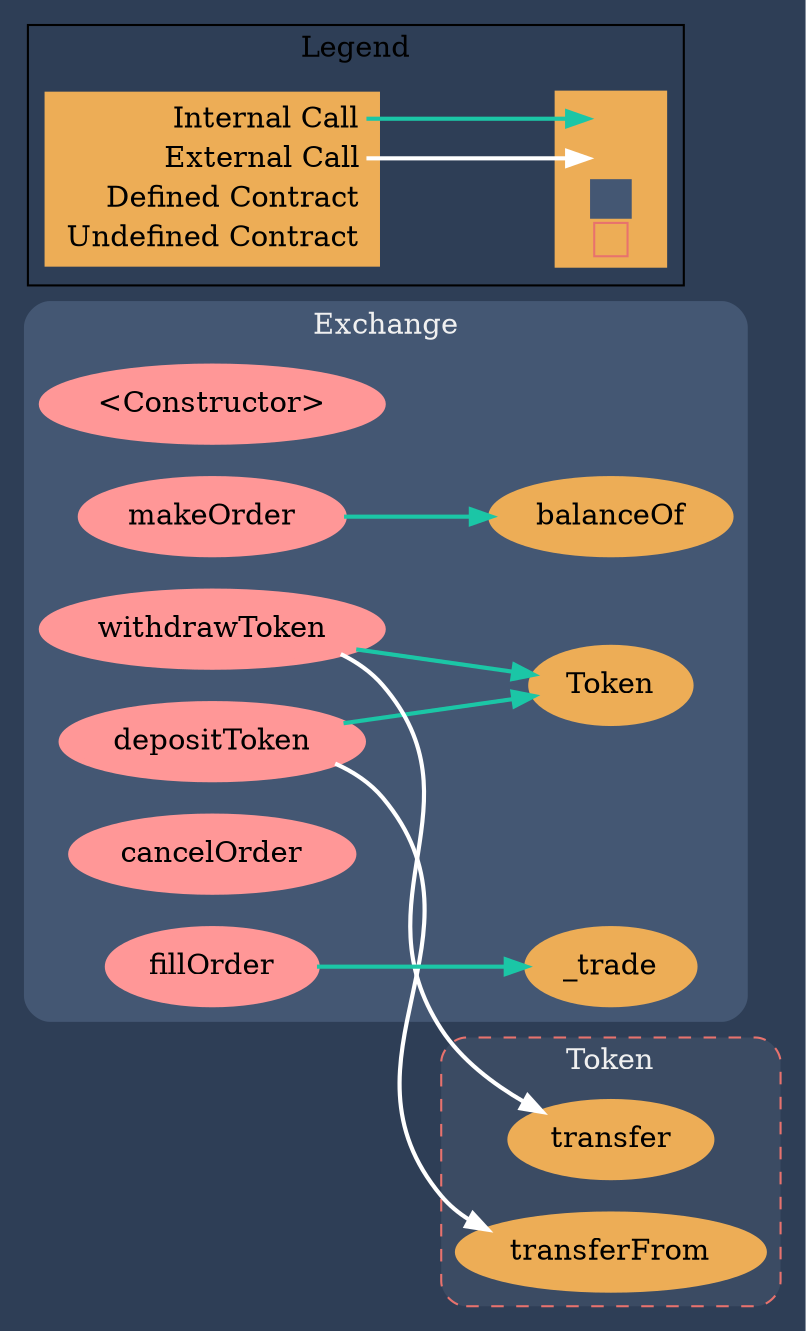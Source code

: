 digraph G {
  graph [ ratio = "auto", page = "100", compound =true, bgcolor = "#2e3e56" ];
  node [ style = "filled", fillcolor = "#edad56", color = "#edad56", penwidth =3 ];
  edge [ color = "#fcfcfc", penwidth =2, fontname = "helvetica Neue Ultra Light" ];
subgraph "clusterExchange" {
  graph [ label = "Exchange", color = "#445773", fontcolor = "#f0f0f0", style = "rounded", bgcolor = "#445773" ];
  "Exchange.<Constructor>" [ label = "<Constructor>", color = "#FF9797", fillcolor = "#FF9797" ];
  "Exchange.balanceOf" [ label = "balanceOf" ];
  "Exchange.depositToken" [ label = "depositToken", color = "#FF9797", fillcolor = "#FF9797" ];
  "Exchange.withdrawToken" [ label = "withdrawToken", color = "#FF9797", fillcolor = "#FF9797" ];
  "Exchange.makeOrder" [ label = "makeOrder", color = "#FF9797", fillcolor = "#FF9797" ];
  "Exchange.cancelOrder" [ label = "cancelOrder", color = "#FF9797", fillcolor = "#FF9797" ];
  "Exchange._trade" [ label = "_trade" ];
  "Exchange.fillOrder" [ label = "fillOrder", color = "#FF9797", fillcolor = "#FF9797" ];
  "Exchange.Token" [ label = "Token" ];
}

subgraph "clusterToken" {
  graph [ label = "Token", color = "#e8726d", fontcolor = "#f0f0f0", style = "rounded,dashed", bgcolor = "#3b4b63" ];
  "Token.transferFrom" [ label = "transferFrom" ];
  "Token.transfer" [ label = "transfer" ];
}

  "Exchange.depositToken";
  "Exchange.Token";
  "Token.transferFrom";
  "Exchange.withdrawToken";
  "Token.transfer";
  "Exchange.makeOrder";
  "Exchange.balanceOf";
  "Exchange.fillOrder";
  "Exchange._trade";
  "Exchange.depositToken" -> "Exchange.Token" [ color = "#1bc6a6" ];
  "Exchange.depositToken" -> "Token.transferFrom" [ color = "white" ];
  "Exchange.withdrawToken" -> "Exchange.Token" [ color = "#1bc6a6" ];
  "Exchange.withdrawToken" -> "Token.transfer" [ color = "white" ];
  "Exchange.makeOrder" -> "Exchange.balanceOf" [ color = "#1bc6a6" ];
  "Exchange.fillOrder" -> "Exchange._trade" [ color = "#1bc6a6" ];


rankdir=LR
node [shape=plaintext]
subgraph cluster_01 { 
label = "Legend";
key [label=<<table border="0" cellpadding="2" cellspacing="0" cellborder="0">
  <tr><td align="right" port="i1">Internal Call</td></tr>
  <tr><td align="right" port="i2">External Call</td></tr>
  <tr><td align="right" port="i3">Defined Contract</td></tr>
  <tr><td align="right" port="i4">Undefined Contract</td></tr>
  </table>>]
key2 [label=<<table border="0" cellpadding="2" cellspacing="0" cellborder="0">
  <tr><td port="i1">&nbsp;&nbsp;&nbsp;</td></tr>
  <tr><td port="i2">&nbsp;&nbsp;&nbsp;</td></tr>
  <tr><td port="i3" bgcolor="#445773">&nbsp;&nbsp;&nbsp;</td></tr>
  <tr><td port="i4">
    <table border="1" cellborder="0" cellspacing="0" cellpadding="7" color="#e8726d">
      <tr>
       <td></td>
      </tr>
     </table>
  </td></tr>
  </table>>]
key:i1:e -> key2:i1:w [color="#1bc6a6"]
key:i2:e -> key2:i2:w [color="white"]
}
}
